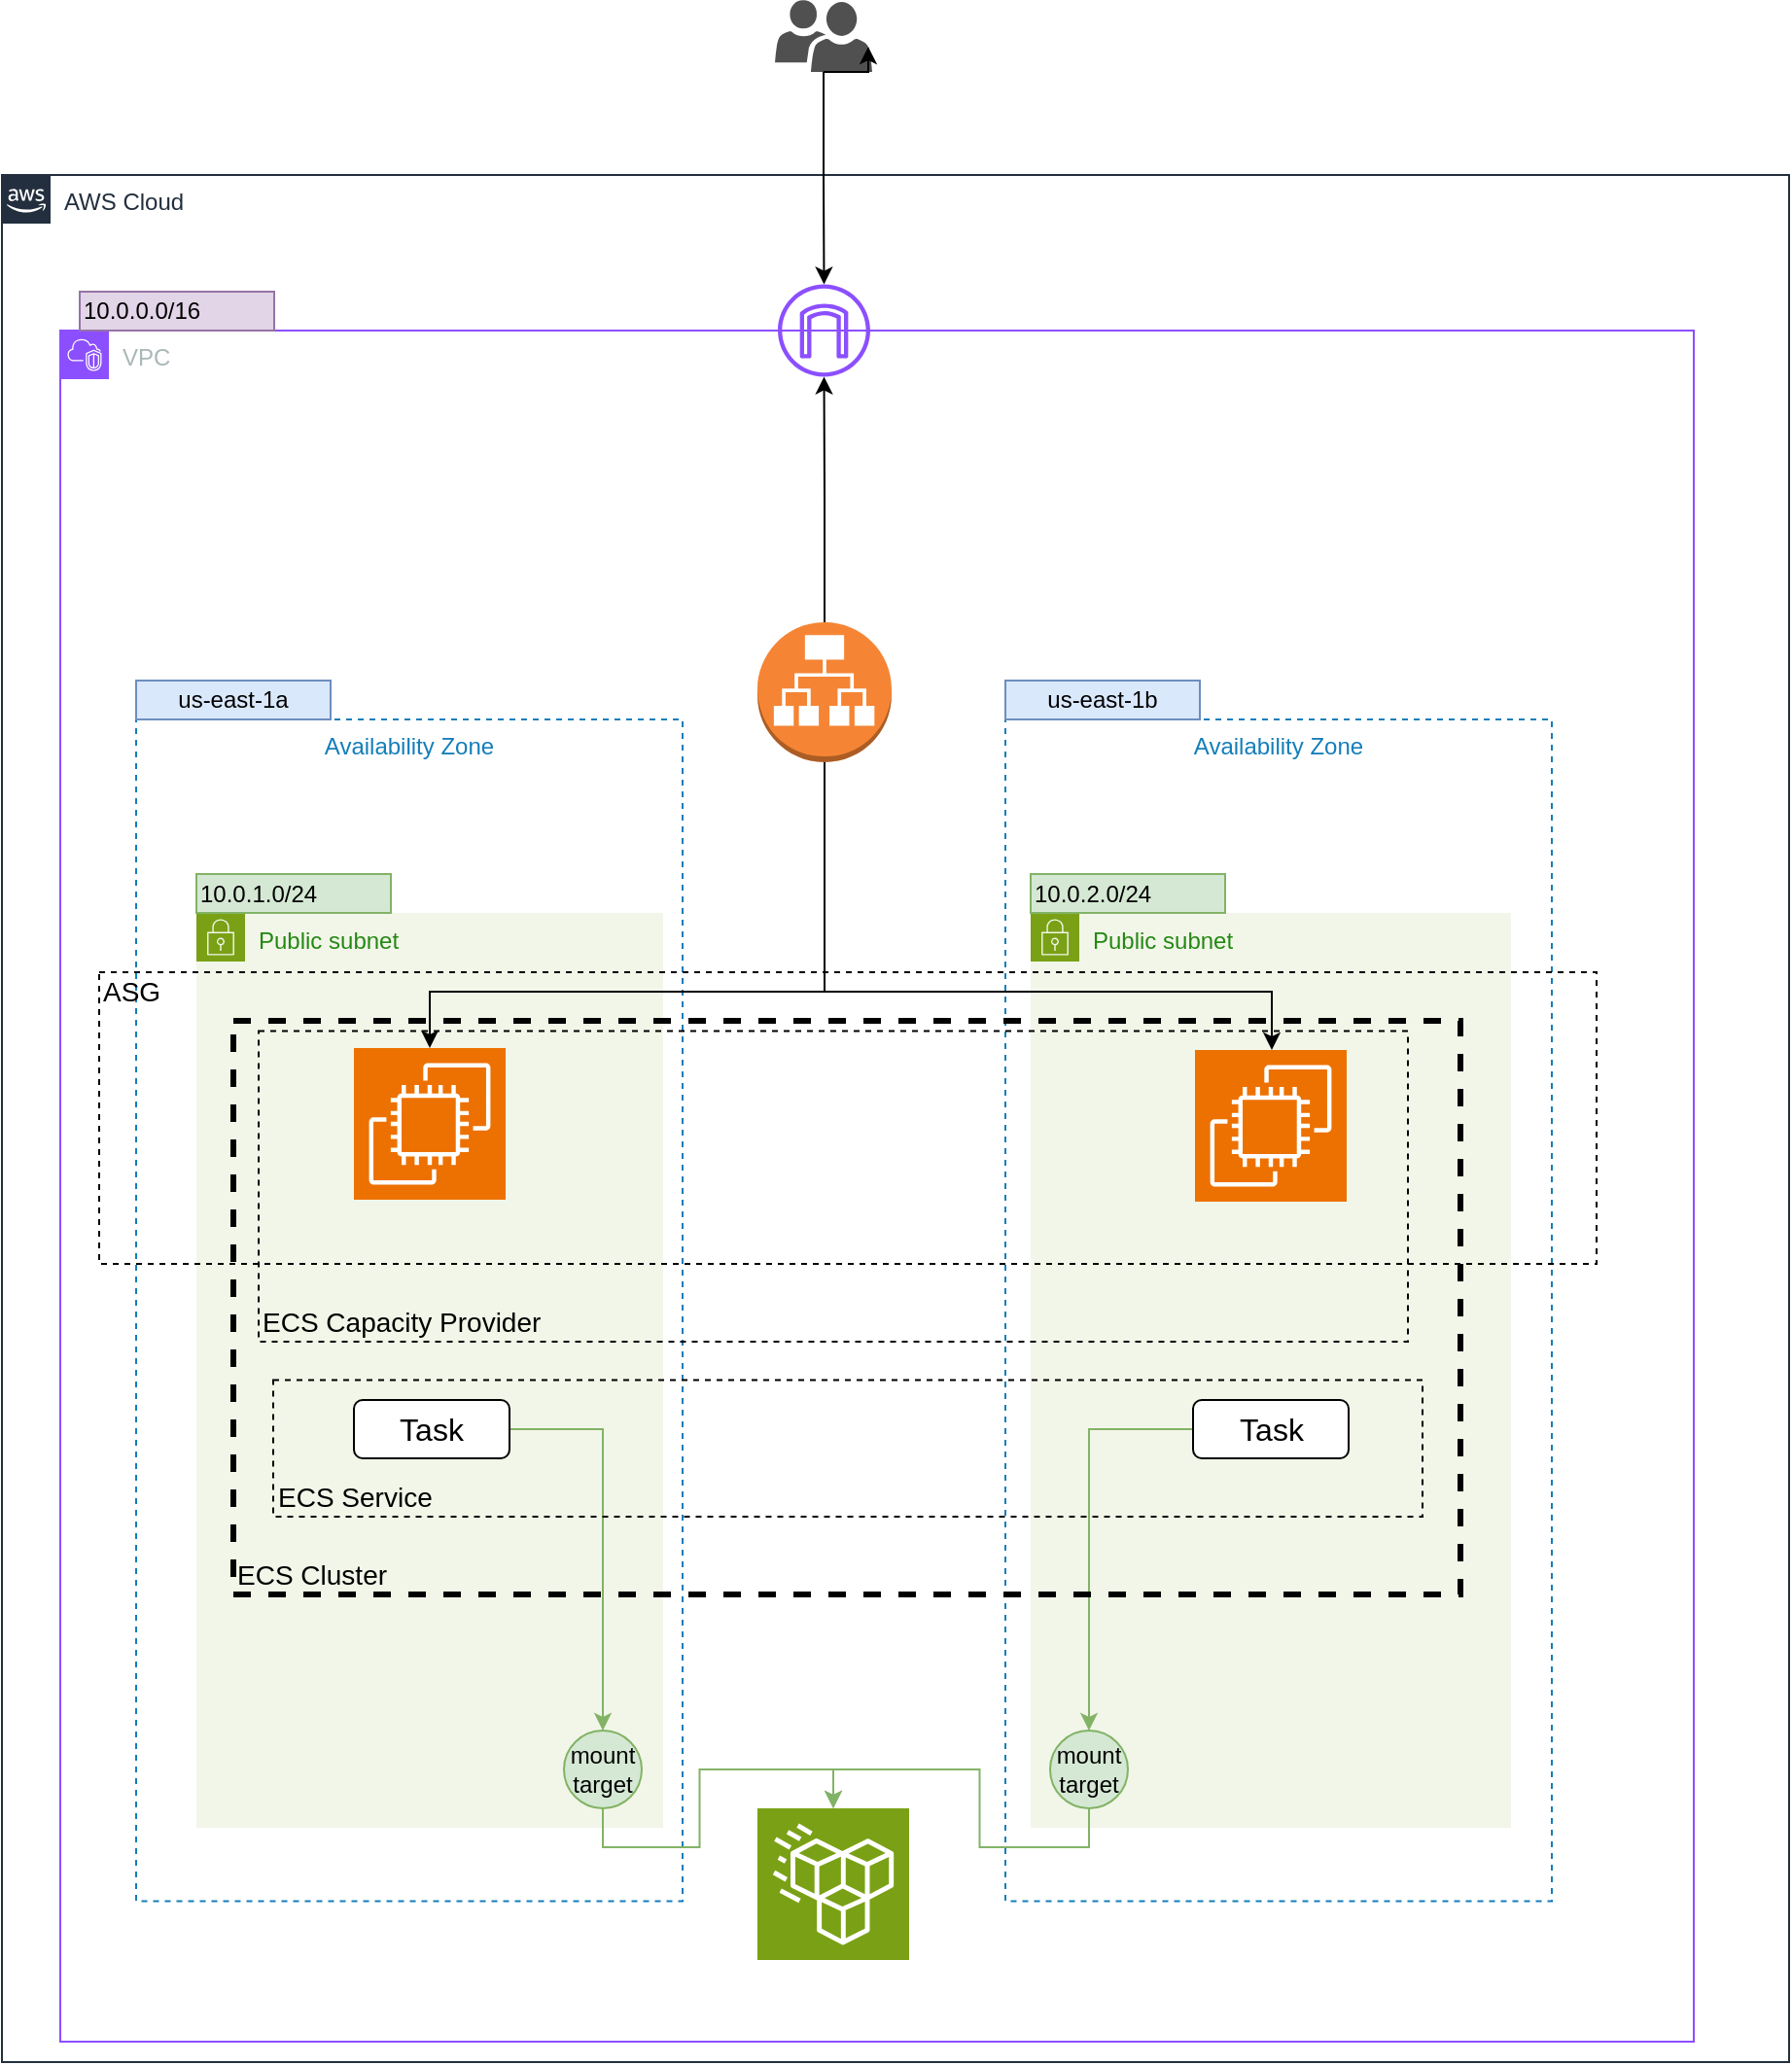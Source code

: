 <mxfile version="24.6.4" type="device">
  <diagram id="Ht1M8jgEwFfnCIfOTk4-" name="Page-1">
    <mxGraphModel dx="273" dy="715" grid="1" gridSize="10" guides="1" tooltips="1" connect="1" arrows="1" fold="1" page="1" pageScale="1" pageWidth="827" pageHeight="1169" math="0" shadow="0">
      <root>
        <mxCell id="0" />
        <mxCell id="1" parent="0" />
        <mxCell id="KW59PeZABZt6SA6DWuRM-1" value="AWS Cloud" style="points=[[0,0],[0.25,0],[0.5,0],[0.75,0],[1,0],[1,0.25],[1,0.5],[1,0.75],[1,1],[0.75,1],[0.5,1],[0.25,1],[0,1],[0,0.75],[0,0.5],[0,0.25]];outlineConnect=0;gradientColor=none;html=1;whiteSpace=wrap;fontSize=12;fontStyle=0;shape=mxgraph.aws4.group;grIcon=mxgraph.aws4.group_aws_cloud_alt;strokeColor=#232F3E;fillColor=none;verticalAlign=top;align=left;spacingLeft=30;fontColor=#232F3E;dashed=0;container=1;pointerEvents=0;collapsible=0;recursiveResize=0;" parent="1" vertex="1">
          <mxGeometry x="1131" y="120" width="919" height="970.5" as="geometry" />
        </mxCell>
        <mxCell id="KW59PeZABZt6SA6DWuRM-3" value="VPC" style="points=[[0,0],[0.25,0],[0.5,0],[0.75,0],[1,0],[1,0.25],[1,0.5],[1,0.75],[1,1],[0.75,1],[0.5,1],[0.25,1],[0,1],[0,0.75],[0,0.5],[0,0.25]];outlineConnect=0;gradientColor=none;html=1;whiteSpace=wrap;fontSize=12;fontStyle=0;container=1;pointerEvents=0;collapsible=0;recursiveResize=0;shape=mxgraph.aws4.group;grIcon=mxgraph.aws4.group_vpc2;strokeColor=#8C4FFF;fillColor=none;verticalAlign=top;align=left;spacingLeft=30;fontColor=#AAB7B8;dashed=0;" parent="KW59PeZABZt6SA6DWuRM-1" vertex="1">
          <mxGeometry x="30" y="80" width="840" height="880" as="geometry" />
        </mxCell>
        <mxCell id="YAXFw-S7Jnl4mdZOeOcL-41" value="Availability Zone" style="fillColor=none;strokeColor=#147EBA;dashed=1;verticalAlign=top;fontStyle=0;fontColor=#147EBA;whiteSpace=wrap;html=1;" parent="KW59PeZABZt6SA6DWuRM-3" vertex="1">
          <mxGeometry x="486" y="200" width="281" height="607.75" as="geometry" />
        </mxCell>
        <mxCell id="KW59PeZABZt6SA6DWuRM-12" value="Availability Zone" style="fillColor=none;strokeColor=#147EBA;dashed=1;verticalAlign=top;fontStyle=0;fontColor=#147EBA;whiteSpace=wrap;html=1;" parent="KW59PeZABZt6SA6DWuRM-3" vertex="1">
          <mxGeometry x="39" y="200" width="281" height="607.75" as="geometry" />
        </mxCell>
        <mxCell id="KW59PeZABZt6SA6DWuRM-4" value="Public subnet" style="points=[[0,0],[0.25,0],[0.5,0],[0.75,0],[1,0],[1,0.25],[1,0.5],[1,0.75],[1,1],[0.75,1],[0.5,1],[0.25,1],[0,1],[0,0.75],[0,0.5],[0,0.25]];outlineConnect=0;gradientColor=none;html=1;whiteSpace=wrap;fontSize=12;fontStyle=0;container=1;pointerEvents=0;collapsible=0;recursiveResize=0;shape=mxgraph.aws4.group;grIcon=mxgraph.aws4.group_security_group;grStroke=0;strokeColor=#7AA116;fillColor=#F2F6E8;verticalAlign=top;align=left;spacingLeft=30;fontColor=#248814;dashed=0;" parent="KW59PeZABZt6SA6DWuRM-3" vertex="1">
          <mxGeometry x="70" y="299.5" width="240" height="470.5" as="geometry" />
        </mxCell>
        <mxCell id="YAXFw-S7Jnl4mdZOeOcL-15" value="mount target" style="ellipse;whiteSpace=wrap;html=1;aspect=fixed;fillColor=#d5e8d4;strokeColor=#82b366;" parent="KW59PeZABZt6SA6DWuRM-4" vertex="1">
          <mxGeometry x="189" y="420.5" width="40" height="40" as="geometry" />
        </mxCell>
        <mxCell id="Jj9UYMmZ1Mb0EDD-zCcL-1" value="" style="sketch=0;points=[[0,0,0],[0.25,0,0],[0.5,0,0],[0.75,0,0],[1,0,0],[0,1,0],[0.25,1,0],[0.5,1,0],[0.75,1,0],[1,1,0],[0,0.25,0],[0,0.5,0],[0,0.75,0],[1,0.25,0],[1,0.5,0],[1,0.75,0]];outlineConnect=0;fontColor=#232F3E;fillColor=#ED7100;strokeColor=#ffffff;dashed=0;verticalLabelPosition=bottom;verticalAlign=top;align=center;html=1;fontSize=12;fontStyle=0;aspect=fixed;shape=mxgraph.aws4.resourceIcon;resIcon=mxgraph.aws4.ec2;" vertex="1" parent="KW59PeZABZt6SA6DWuRM-4">
          <mxGeometry x="81" y="69.5" width="78" height="78" as="geometry" />
        </mxCell>
        <mxCell id="Jj9UYMmZ1Mb0EDD-zCcL-20" style="edgeStyle=orthogonalEdgeStyle;rounded=0;orthogonalLoop=1;jettySize=auto;html=1;exitX=1;exitY=0.5;exitDx=0;exitDy=0;entryX=0.5;entryY=0;entryDx=0;entryDy=0;fillColor=#d5e8d4;strokeColor=#82b366;" edge="1" parent="KW59PeZABZt6SA6DWuRM-4" source="Jj9UYMmZ1Mb0EDD-zCcL-3" target="YAXFw-S7Jnl4mdZOeOcL-15">
          <mxGeometry relative="1" as="geometry" />
        </mxCell>
        <mxCell id="Jj9UYMmZ1Mb0EDD-zCcL-3" value="&lt;font style=&quot;font-size: 16px;&quot;&gt;Task&lt;/font&gt;" style="rounded=1;whiteSpace=wrap;html=1;" vertex="1" parent="KW59PeZABZt6SA6DWuRM-4">
          <mxGeometry x="81" y="250.5" width="80" height="30" as="geometry" />
        </mxCell>
        <mxCell id="KW59PeZABZt6SA6DWuRM-8" value="10.0.1.0/24" style="text;html=1;align=left;verticalAlign=middle;whiteSpace=wrap;rounded=0;fillColor=#d5e8d4;strokeColor=#82b366;" parent="KW59PeZABZt6SA6DWuRM-3" vertex="1">
          <mxGeometry x="70" y="279.5" width="100" height="20" as="geometry" />
        </mxCell>
        <mxCell id="KW59PeZABZt6SA6DWuRM-13" value="us-east-1a" style="text;html=1;align=center;verticalAlign=middle;whiteSpace=wrap;rounded=0;fillColor=#dae8fc;strokeColor=#6c8ebf;" parent="KW59PeZABZt6SA6DWuRM-3" vertex="1">
          <mxGeometry x="39" y="180" width="100" height="20" as="geometry" />
        </mxCell>
        <mxCell id="iPUKWWcroHYGa8-xgQve-2" value="Public subnet" style="points=[[0,0],[0.25,0],[0.5,0],[0.75,0],[1,0],[1,0.25],[1,0.5],[1,0.75],[1,1],[0.75,1],[0.5,1],[0.25,1],[0,1],[0,0.75],[0,0.5],[0,0.25]];outlineConnect=0;gradientColor=none;html=1;whiteSpace=wrap;fontSize=12;fontStyle=0;container=1;pointerEvents=0;collapsible=0;recursiveResize=0;shape=mxgraph.aws4.group;grIcon=mxgraph.aws4.group_security_group;grStroke=0;strokeColor=#7AA116;fillColor=#F2F6E8;verticalAlign=top;align=left;spacingLeft=30;fontColor=#248814;dashed=0;" parent="KW59PeZABZt6SA6DWuRM-3" vertex="1">
          <mxGeometry x="499" y="299.5" width="247" height="470.5" as="geometry" />
        </mxCell>
        <mxCell id="YAXFw-S7Jnl4mdZOeOcL-16" value="mount target" style="ellipse;whiteSpace=wrap;html=1;aspect=fixed;fillColor=#d5e8d4;strokeColor=#82b366;" parent="iPUKWWcroHYGa8-xgQve-2" vertex="1">
          <mxGeometry x="10" y="420.5" width="40" height="40" as="geometry" />
        </mxCell>
        <mxCell id="Jj9UYMmZ1Mb0EDD-zCcL-19" style="edgeStyle=orthogonalEdgeStyle;rounded=0;orthogonalLoop=1;jettySize=auto;html=1;exitX=0;exitY=0.5;exitDx=0;exitDy=0;fillColor=#d5e8d4;strokeColor=#82b366;" edge="1" parent="iPUKWWcroHYGa8-xgQve-2" source="Jj9UYMmZ1Mb0EDD-zCcL-11" target="YAXFw-S7Jnl4mdZOeOcL-16">
          <mxGeometry relative="1" as="geometry" />
        </mxCell>
        <mxCell id="Jj9UYMmZ1Mb0EDD-zCcL-11" value="&lt;font style=&quot;font-size: 16px;&quot;&gt;Task&lt;/font&gt;" style="rounded=1;whiteSpace=wrap;html=1;" vertex="1" parent="iPUKWWcroHYGa8-xgQve-2">
          <mxGeometry x="83.5" y="250.5" width="80" height="30" as="geometry" />
        </mxCell>
        <mxCell id="iPUKWWcroHYGa8-xgQve-6" value="10.0.2.0/24" style="text;html=1;align=left;verticalAlign=middle;whiteSpace=wrap;rounded=0;fillColor=#d5e8d4;strokeColor=#82b366;" parent="KW59PeZABZt6SA6DWuRM-3" vertex="1">
          <mxGeometry x="499" y="279.5" width="100" height="20" as="geometry" />
        </mxCell>
        <mxCell id="YAXFw-S7Jnl4mdZOeOcL-2" value="us-east-1b" style="text;html=1;align=center;verticalAlign=middle;whiteSpace=wrap;rounded=0;fillColor=#dae8fc;strokeColor=#6c8ebf;" parent="KW59PeZABZt6SA6DWuRM-3" vertex="1">
          <mxGeometry x="486" y="180" width="100" height="20" as="geometry" />
        </mxCell>
        <mxCell id="Jj9UYMmZ1Mb0EDD-zCcL-15" style="edgeStyle=orthogonalEdgeStyle;rounded=0;orthogonalLoop=1;jettySize=auto;html=1;exitX=0.5;exitY=1;exitDx=0;exitDy=0;exitPerimeter=0;" edge="1" parent="KW59PeZABZt6SA6DWuRM-3" source="YAXFw-S7Jnl4mdZOeOcL-10" target="Jj9UYMmZ1Mb0EDD-zCcL-1">
          <mxGeometry relative="1" as="geometry">
            <Array as="points">
              <mxPoint x="393" y="340" />
              <mxPoint x="190" y="340" />
            </Array>
          </mxGeometry>
        </mxCell>
        <mxCell id="Jj9UYMmZ1Mb0EDD-zCcL-16" style="edgeStyle=orthogonalEdgeStyle;rounded=0;orthogonalLoop=1;jettySize=auto;html=1;exitX=0.5;exitY=1;exitDx=0;exitDy=0;exitPerimeter=0;" edge="1" parent="KW59PeZABZt6SA6DWuRM-3" source="YAXFw-S7Jnl4mdZOeOcL-10" target="Jj9UYMmZ1Mb0EDD-zCcL-2">
          <mxGeometry relative="1" as="geometry">
            <Array as="points">
              <mxPoint x="393" y="340" />
              <mxPoint x="623" y="340" />
            </Array>
          </mxGeometry>
        </mxCell>
        <mxCell id="YAXFw-S7Jnl4mdZOeOcL-10" value="" style="outlineConnect=0;dashed=0;verticalLabelPosition=bottom;verticalAlign=top;align=center;html=1;shape=mxgraph.aws3.application_load_balancer;fillColor=#F58534;gradientColor=none;" parent="KW59PeZABZt6SA6DWuRM-3" vertex="1">
          <mxGeometry x="358.5" y="150" width="69" height="72" as="geometry" />
        </mxCell>
        <mxCell id="YAXFw-S7Jnl4mdZOeOcL-17" value="" style="sketch=0;points=[[0,0,0],[0.25,0,0],[0.5,0,0],[0.75,0,0],[1,0,0],[0,1,0],[0.25,1,0],[0.5,1,0],[0.75,1,0],[1,1,0],[0,0.25,0],[0,0.5,0],[0,0.75,0],[1,0.25,0],[1,0.5,0],[1,0.75,0]];outlineConnect=0;fontColor=#232F3E;fillColor=#7AA116;strokeColor=#ffffff;dashed=0;verticalLabelPosition=bottom;verticalAlign=top;align=center;html=1;fontSize=12;fontStyle=0;aspect=fixed;shape=mxgraph.aws4.resourceIcon;resIcon=mxgraph.aws4.efs_standard;" parent="KW59PeZABZt6SA6DWuRM-3" vertex="1">
          <mxGeometry x="358.5" y="760" width="78" height="78" as="geometry" />
        </mxCell>
        <mxCell id="Jj9UYMmZ1Mb0EDD-zCcL-8" value="&lt;font style=&quot;font-size: 14px;&quot;&gt;ASG&lt;/font&gt;" style="text;html=1;align=left;verticalAlign=middle;whiteSpace=wrap;rounded=0;" vertex="1" parent="KW59PeZABZt6SA6DWuRM-3">
          <mxGeometry x="20" y="330" width="36" height="19.5" as="geometry" />
        </mxCell>
        <mxCell id="Jj9UYMmZ1Mb0EDD-zCcL-10" value="&lt;font style=&quot;font-size: 14px;&quot;&gt;ECS Capacity Provider&lt;/font&gt;" style="text;html=1;align=left;verticalAlign=middle;whiteSpace=wrap;rounded=0;" vertex="1" parent="KW59PeZABZt6SA6DWuRM-3">
          <mxGeometry x="102" y="500.5" width="198" height="19.5" as="geometry" />
        </mxCell>
        <mxCell id="Jj9UYMmZ1Mb0EDD-zCcL-2" value="" style="sketch=0;points=[[0,0,0],[0.25,0,0],[0.5,0,0],[0.75,0,0],[1,0,0],[0,1,0],[0.25,1,0],[0.5,1,0],[0.75,1,0],[1,1,0],[0,0.25,0],[0,0.5,0],[0,0.75,0],[1,0.25,0],[1,0.5,0],[1,0.75,0]];outlineConnect=0;fontColor=#232F3E;fillColor=#ED7100;strokeColor=#ffffff;dashed=0;verticalLabelPosition=bottom;verticalAlign=top;align=center;html=1;fontSize=12;fontStyle=0;aspect=fixed;shape=mxgraph.aws4.resourceIcon;resIcon=mxgraph.aws4.ec2;" vertex="1" parent="KW59PeZABZt6SA6DWuRM-3">
          <mxGeometry x="583.5" y="370" width="78" height="78" as="geometry" />
        </mxCell>
        <mxCell id="Jj9UYMmZ1Mb0EDD-zCcL-13" value="&lt;font style=&quot;font-size: 14px;&quot;&gt;ECS Service&lt;/font&gt;" style="text;html=1;align=left;verticalAlign=middle;whiteSpace=wrap;rounded=0;" vertex="1" parent="KW59PeZABZt6SA6DWuRM-3">
          <mxGeometry x="109.5" y="590.5" width="198" height="19.5" as="geometry" />
        </mxCell>
        <mxCell id="Jj9UYMmZ1Mb0EDD-zCcL-21" style="edgeStyle=orthogonalEdgeStyle;rounded=0;orthogonalLoop=1;jettySize=auto;html=1;exitX=0.5;exitY=1;exitDx=0;exitDy=0;entryX=0.5;entryY=0;entryDx=0;entryDy=0;entryPerimeter=0;fillColor=#d5e8d4;strokeColor=#82b366;" edge="1" parent="KW59PeZABZt6SA6DWuRM-3" source="YAXFw-S7Jnl4mdZOeOcL-15" target="YAXFw-S7Jnl4mdZOeOcL-17">
          <mxGeometry relative="1" as="geometry" />
        </mxCell>
        <mxCell id="Jj9UYMmZ1Mb0EDD-zCcL-22" style="edgeStyle=orthogonalEdgeStyle;rounded=0;orthogonalLoop=1;jettySize=auto;html=1;exitX=0.5;exitY=1;exitDx=0;exitDy=0;entryX=0.5;entryY=0;entryDx=0;entryDy=0;entryPerimeter=0;fillColor=#d5e8d4;strokeColor=#82b366;" edge="1" parent="KW59PeZABZt6SA6DWuRM-3" source="YAXFw-S7Jnl4mdZOeOcL-16" target="YAXFw-S7Jnl4mdZOeOcL-17">
          <mxGeometry relative="1" as="geometry" />
        </mxCell>
        <mxCell id="Jj9UYMmZ1Mb0EDD-zCcL-12" value="" style="rounded=0;whiteSpace=wrap;html=1;fillColor=none;dashed=1;" vertex="1" parent="KW59PeZABZt6SA6DWuRM-3">
          <mxGeometry x="109.5" y="539.75" width="591" height="70.25" as="geometry" />
        </mxCell>
        <mxCell id="Jj9UYMmZ1Mb0EDD-zCcL-9" value="" style="rounded=0;whiteSpace=wrap;html=1;fillColor=none;dashed=1;" vertex="1" parent="KW59PeZABZt6SA6DWuRM-3">
          <mxGeometry x="102" y="360.25" width="591" height="159.75" as="geometry" />
        </mxCell>
        <mxCell id="Jj9UYMmZ1Mb0EDD-zCcL-23" value="" style="rounded=0;whiteSpace=wrap;html=1;gradientColor=none;fillColor=none;dashed=1;strokeWidth=3;" vertex="1" parent="KW59PeZABZt6SA6DWuRM-3">
          <mxGeometry x="89" y="355" width="631" height="295" as="geometry" />
        </mxCell>
        <mxCell id="Jj9UYMmZ1Mb0EDD-zCcL-24" value="&lt;font style=&quot;font-size: 14px;&quot;&gt;ECS Cluster&lt;/font&gt;" style="text;html=1;align=left;verticalAlign=middle;whiteSpace=wrap;rounded=0;" vertex="1" parent="KW59PeZABZt6SA6DWuRM-3">
          <mxGeometry x="89" y="630.5" width="81" height="19.5" as="geometry" />
        </mxCell>
        <mxCell id="Jj9UYMmZ1Mb0EDD-zCcL-6" value="" style="rounded=0;whiteSpace=wrap;html=1;fillColor=none;dashed=1;" vertex="1" parent="KW59PeZABZt6SA6DWuRM-3">
          <mxGeometry x="20" y="330" width="770" height="150" as="geometry" />
        </mxCell>
        <mxCell id="KW59PeZABZt6SA6DWuRM-7" value="10.0.0.0/16" style="text;html=1;align=left;verticalAlign=middle;whiteSpace=wrap;rounded=0;fillColor=#e1d5e7;strokeColor=#9673a6;" parent="KW59PeZABZt6SA6DWuRM-1" vertex="1">
          <mxGeometry x="40" y="60" width="100" height="20" as="geometry" />
        </mxCell>
        <mxCell id="KW59PeZABZt6SA6DWuRM-6" value="" style="sketch=0;outlineConnect=0;fontColor=#232F3E;gradientColor=none;fillColor=#8C4FFF;strokeColor=none;dashed=0;verticalLabelPosition=bottom;verticalAlign=top;align=center;html=1;fontSize=12;fontStyle=0;aspect=fixed;pointerEvents=1;shape=mxgraph.aws4.internet_gateway;" parent="KW59PeZABZt6SA6DWuRM-1" vertex="1">
          <mxGeometry x="399" y="56.25" width="47.5" height="47.5" as="geometry" />
        </mxCell>
        <mxCell id="YAXFw-S7Jnl4mdZOeOcL-30" style="edgeStyle=orthogonalEdgeStyle;rounded=0;orthogonalLoop=1;jettySize=auto;html=1;exitX=0.5;exitY=0;exitDx=0;exitDy=0;exitPerimeter=0;" parent="KW59PeZABZt6SA6DWuRM-1" source="YAXFw-S7Jnl4mdZOeOcL-10" target="KW59PeZABZt6SA6DWuRM-6" edge="1">
          <mxGeometry relative="1" as="geometry" />
        </mxCell>
        <mxCell id="YAXFw-S7Jnl4mdZOeOcL-12" style="edgeStyle=orthogonalEdgeStyle;rounded=0;orthogonalLoop=1;jettySize=auto;html=1;exitX=0.5;exitY=1;exitDx=0;exitDy=0;exitPerimeter=0;" parent="1" source="KW59PeZABZt6SA6DWuRM-2" target="KW59PeZABZt6SA6DWuRM-6" edge="1">
          <mxGeometry relative="1" as="geometry" />
        </mxCell>
        <mxCell id="KW59PeZABZt6SA6DWuRM-2" value="" style="sketch=0;pointerEvents=1;shadow=0;dashed=0;html=1;strokeColor=none;labelPosition=center;verticalLabelPosition=bottom;verticalAlign=top;align=center;fillColor=#505050;shape=mxgraph.mscae.intune.user_group" parent="1" vertex="1">
          <mxGeometry x="1528.5" y="30" width="50" height="37" as="geometry" />
        </mxCell>
        <mxCell id="YAXFw-S7Jnl4mdZOeOcL-11" style="edgeStyle=orthogonalEdgeStyle;rounded=0;orthogonalLoop=1;jettySize=auto;html=1;exitX=0.5;exitY=1;exitDx=0;exitDy=0;exitPerimeter=0;entryX=0.96;entryY=0.65;entryDx=0;entryDy=0;entryPerimeter=0;" parent="1" source="KW59PeZABZt6SA6DWuRM-2" target="KW59PeZABZt6SA6DWuRM-2" edge="1">
          <mxGeometry relative="1" as="geometry" />
        </mxCell>
      </root>
    </mxGraphModel>
  </diagram>
</mxfile>
